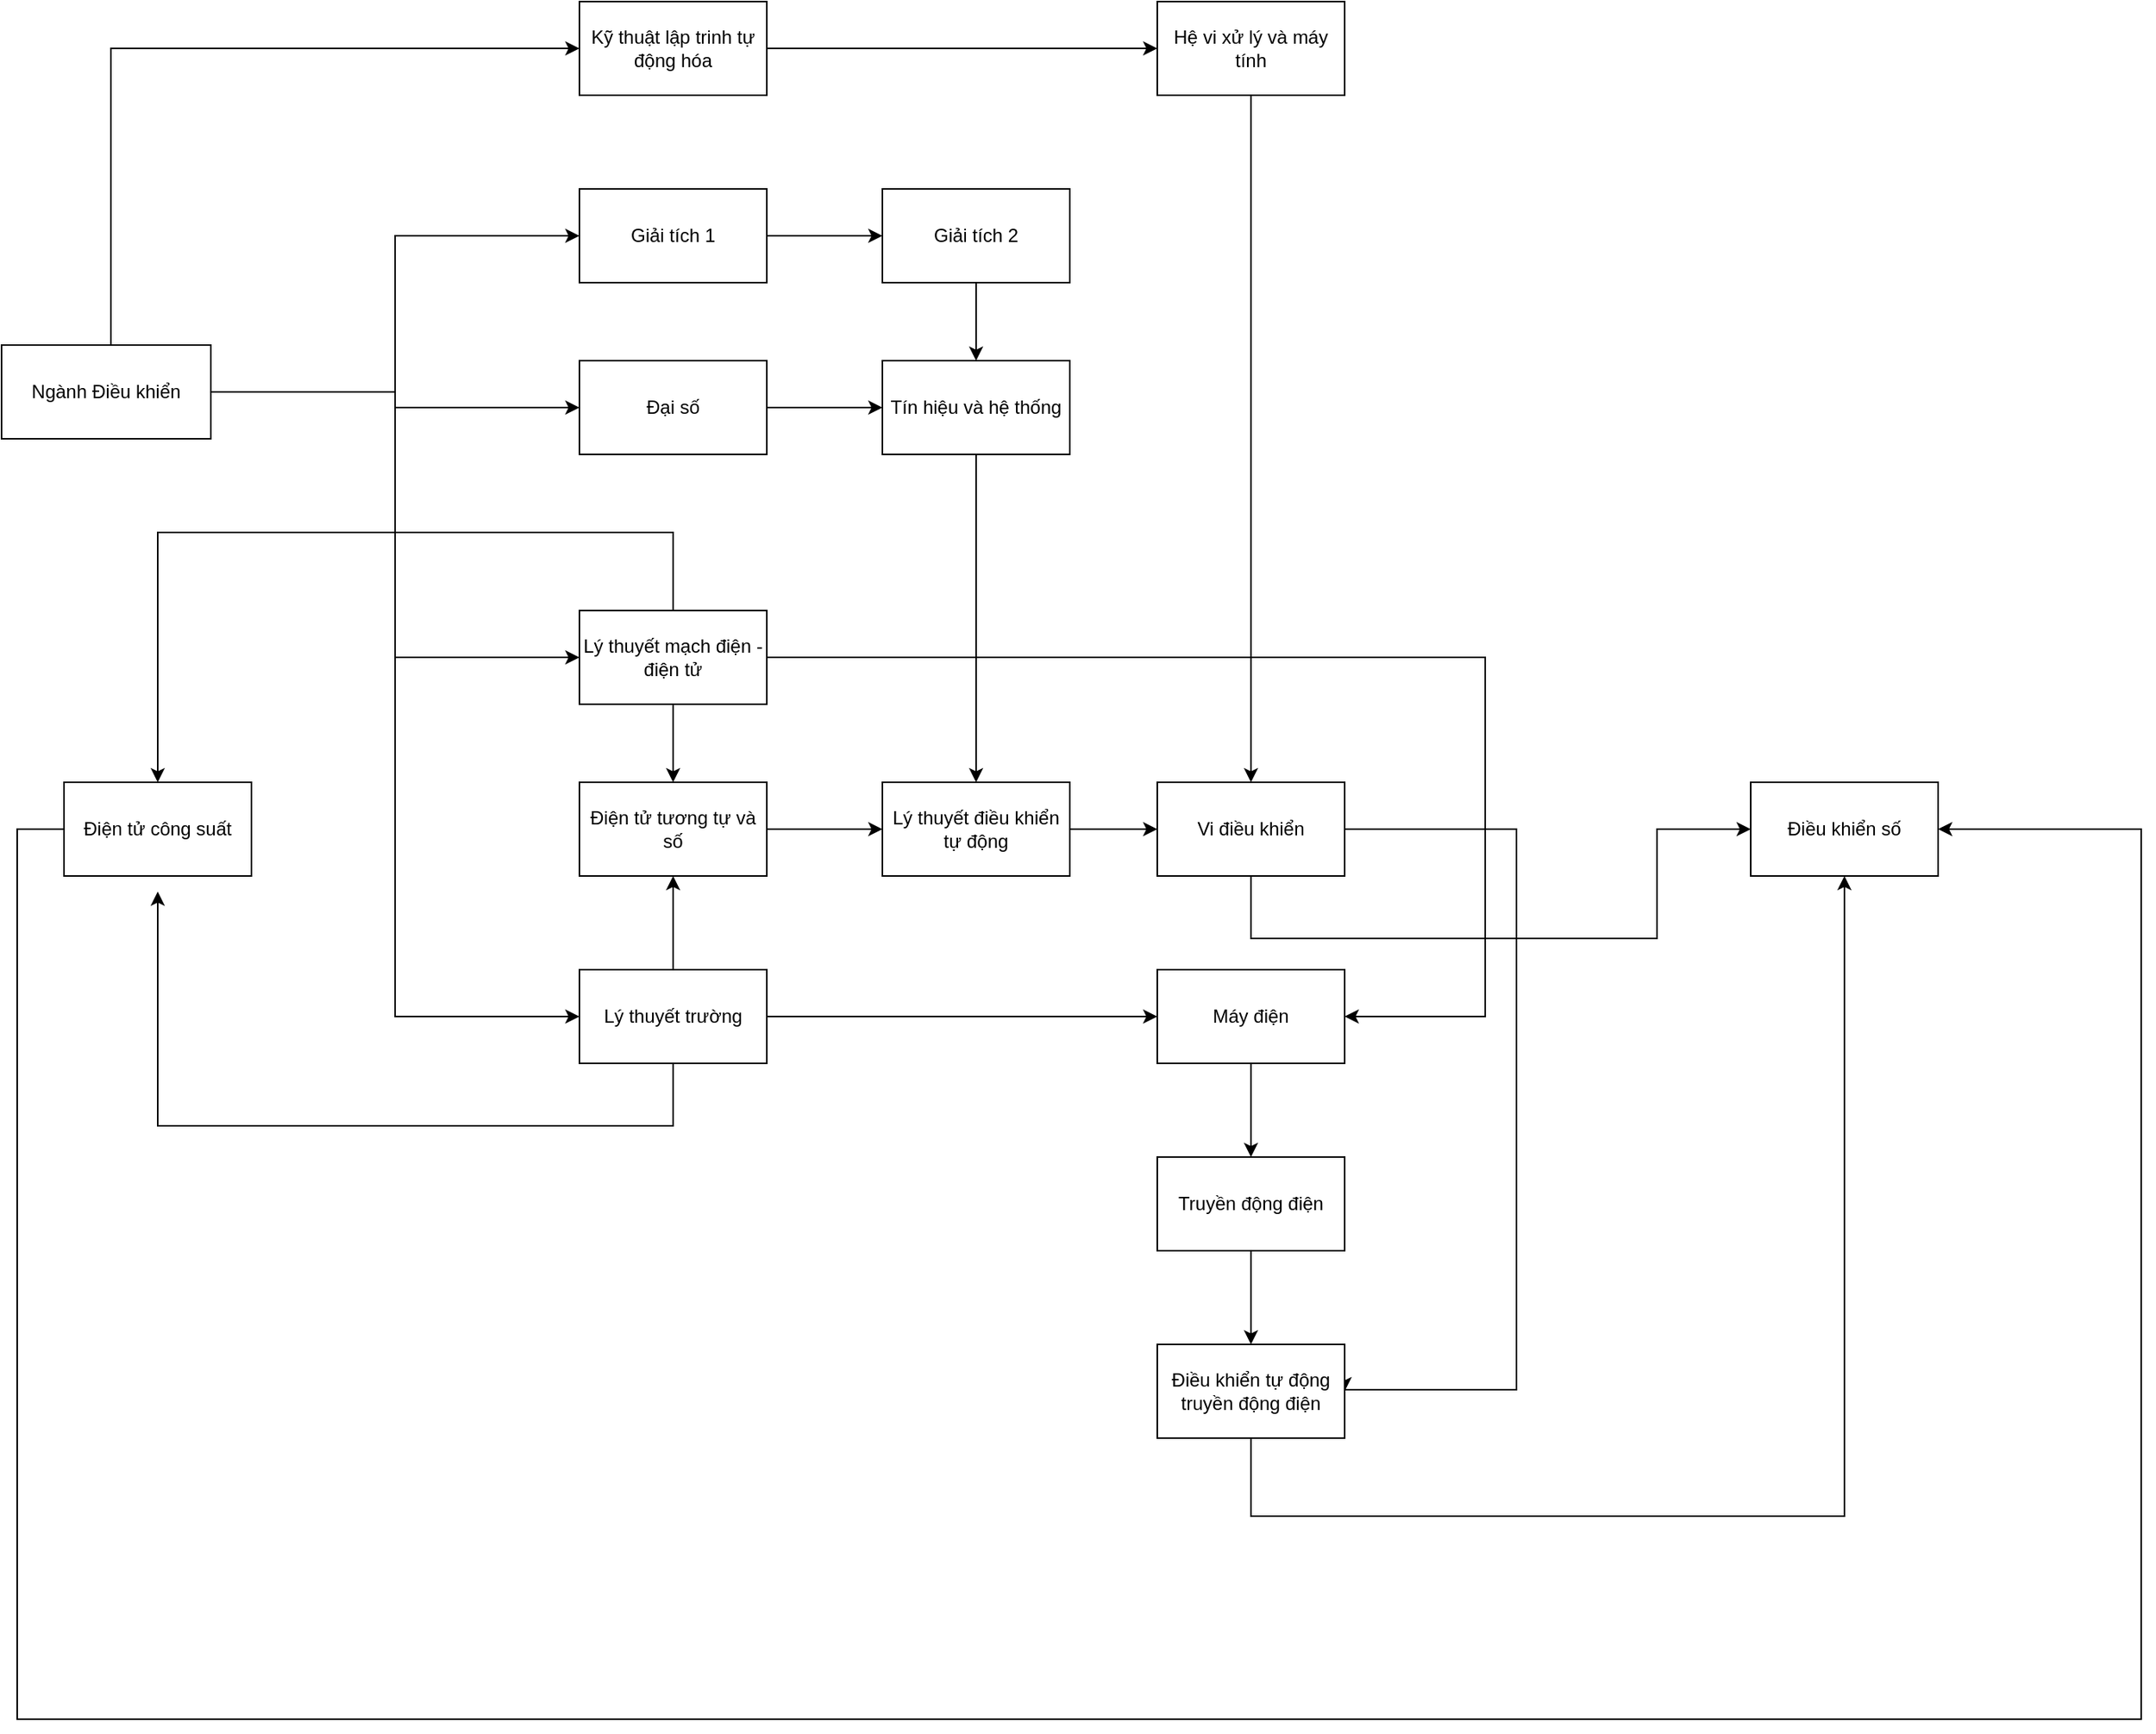 <mxfile version="14.0.0" type="github">
  <diagram id="MuLz1aEldgDBCyGS5bqm" name="Page-1">
    <mxGraphModel dx="1736" dy="2069" grid="1" gridSize="10" guides="1" tooltips="1" connect="1" arrows="1" fold="1" page="1" pageScale="1" pageWidth="827" pageHeight="1169" math="0" shadow="0">
      <root>
        <mxCell id="0" />
        <mxCell id="1" parent="0" />
        <mxCell id="7_i2ZA5TptighThSEuLO-18" style="edgeStyle=orthogonalEdgeStyle;rounded=0;orthogonalLoop=1;jettySize=auto;html=1;entryX=0;entryY=0.5;entryDx=0;entryDy=0;" edge="1" parent="1" source="7_i2ZA5TptighThSEuLO-1" target="7_i2ZA5TptighThSEuLO-15">
          <mxGeometry relative="1" as="geometry" />
        </mxCell>
        <mxCell id="7_i2ZA5TptighThSEuLO-20" style="edgeStyle=orthogonalEdgeStyle;rounded=0;orthogonalLoop=1;jettySize=auto;html=1;entryX=0;entryY=0.5;entryDx=0;entryDy=0;" edge="1" parent="1" source="7_i2ZA5TptighThSEuLO-1" target="7_i2ZA5TptighThSEuLO-2">
          <mxGeometry relative="1" as="geometry" />
        </mxCell>
        <mxCell id="7_i2ZA5TptighThSEuLO-22" style="edgeStyle=orthogonalEdgeStyle;rounded=0;orthogonalLoop=1;jettySize=auto;html=1;entryX=0;entryY=0.5;entryDx=0;entryDy=0;" edge="1" parent="1" source="7_i2ZA5TptighThSEuLO-1" target="7_i2ZA5TptighThSEuLO-21">
          <mxGeometry relative="1" as="geometry" />
        </mxCell>
        <mxCell id="7_i2ZA5TptighThSEuLO-24" style="edgeStyle=orthogonalEdgeStyle;rounded=0;orthogonalLoop=1;jettySize=auto;html=1;entryX=0;entryY=0.5;entryDx=0;entryDy=0;" edge="1" parent="1" source="7_i2ZA5TptighThSEuLO-1" target="7_i2ZA5TptighThSEuLO-5">
          <mxGeometry relative="1" as="geometry" />
        </mxCell>
        <mxCell id="7_i2ZA5TptighThSEuLO-37" style="edgeStyle=orthogonalEdgeStyle;rounded=0;orthogonalLoop=1;jettySize=auto;html=1;entryX=0;entryY=0.5;entryDx=0;entryDy=0;" edge="1" parent="1" source="7_i2ZA5TptighThSEuLO-1" target="7_i2ZA5TptighThSEuLO-35">
          <mxGeometry relative="1" as="geometry">
            <mxPoint x="257" y="-160" as="targetPoint" />
            <Array as="points">
              <mxPoint x="260" y="-150" />
            </Array>
          </mxGeometry>
        </mxCell>
        <mxCell id="7_i2ZA5TptighThSEuLO-1" value="Ngành Điều khiển" style="rounded=0;whiteSpace=wrap;html=1;" vertex="1" parent="1">
          <mxGeometry x="190" y="40" width="134" height="60" as="geometry" />
        </mxCell>
        <mxCell id="7_i2ZA5TptighThSEuLO-25" style="edgeStyle=orthogonalEdgeStyle;rounded=0;orthogonalLoop=1;jettySize=auto;html=1;entryX=0;entryY=0.5;entryDx=0;entryDy=0;" edge="1" parent="1" source="7_i2ZA5TptighThSEuLO-2" target="7_i2ZA5TptighThSEuLO-9">
          <mxGeometry relative="1" as="geometry" />
        </mxCell>
        <mxCell id="7_i2ZA5TptighThSEuLO-2" value="Đại số" style="rounded=0;whiteSpace=wrap;html=1;" vertex="1" parent="1">
          <mxGeometry x="560" y="50" width="120" height="60" as="geometry" />
        </mxCell>
        <mxCell id="7_i2ZA5TptighThSEuLO-8" value="" style="edgeStyle=orthogonalEdgeStyle;rounded=0;orthogonalLoop=1;jettySize=auto;html=1;" edge="1" parent="1" source="7_i2ZA5TptighThSEuLO-5" target="7_i2ZA5TptighThSEuLO-7">
          <mxGeometry relative="1" as="geometry" />
        </mxCell>
        <mxCell id="7_i2ZA5TptighThSEuLO-5" value="Giải tích 1" style="rounded=0;whiteSpace=wrap;html=1;" vertex="1" parent="1">
          <mxGeometry x="560" y="-60" width="120" height="60" as="geometry" />
        </mxCell>
        <mxCell id="7_i2ZA5TptighThSEuLO-10" value="" style="edgeStyle=orthogonalEdgeStyle;rounded=0;orthogonalLoop=1;jettySize=auto;html=1;" edge="1" parent="1" source="7_i2ZA5TptighThSEuLO-7" target="7_i2ZA5TptighThSEuLO-9">
          <mxGeometry relative="1" as="geometry" />
        </mxCell>
        <mxCell id="7_i2ZA5TptighThSEuLO-7" value="Giải tích 2&lt;br&gt;" style="rounded=0;whiteSpace=wrap;html=1;" vertex="1" parent="1">
          <mxGeometry x="754" y="-60" width="120" height="60" as="geometry" />
        </mxCell>
        <mxCell id="7_i2ZA5TptighThSEuLO-12" value="" style="edgeStyle=orthogonalEdgeStyle;rounded=0;orthogonalLoop=1;jettySize=auto;html=1;" edge="1" parent="1" source="7_i2ZA5TptighThSEuLO-9" target="7_i2ZA5TptighThSEuLO-11">
          <mxGeometry relative="1" as="geometry" />
        </mxCell>
        <mxCell id="7_i2ZA5TptighThSEuLO-9" value="Tín hiệu và hệ thống" style="rounded=0;whiteSpace=wrap;html=1;" vertex="1" parent="1">
          <mxGeometry x="754" y="50" width="120" height="60" as="geometry" />
        </mxCell>
        <mxCell id="7_i2ZA5TptighThSEuLO-28" style="edgeStyle=orthogonalEdgeStyle;rounded=0;orthogonalLoop=1;jettySize=auto;html=1;entryX=0;entryY=0.5;entryDx=0;entryDy=0;" edge="1" parent="1" source="7_i2ZA5TptighThSEuLO-11" target="7_i2ZA5TptighThSEuLO-27">
          <mxGeometry relative="1" as="geometry" />
        </mxCell>
        <mxCell id="7_i2ZA5TptighThSEuLO-11" value="Lý thuyết điều khiển tự động&lt;br&gt;" style="rounded=0;whiteSpace=wrap;html=1;" vertex="1" parent="1">
          <mxGeometry x="754" y="320" width="120" height="60" as="geometry" />
        </mxCell>
        <mxCell id="7_i2ZA5TptighThSEuLO-14" style="edgeStyle=orthogonalEdgeStyle;rounded=0;orthogonalLoop=1;jettySize=auto;html=1;entryX=0;entryY=0.5;entryDx=0;entryDy=0;" edge="1" parent="1" source="7_i2ZA5TptighThSEuLO-13" target="7_i2ZA5TptighThSEuLO-11">
          <mxGeometry relative="1" as="geometry" />
        </mxCell>
        <mxCell id="7_i2ZA5TptighThSEuLO-13" value="Điện tử tương tự và số" style="rounded=0;whiteSpace=wrap;html=1;" vertex="1" parent="1">
          <mxGeometry x="560" y="320" width="120" height="60" as="geometry" />
        </mxCell>
        <mxCell id="7_i2ZA5TptighThSEuLO-19" style="edgeStyle=orthogonalEdgeStyle;rounded=0;orthogonalLoop=1;jettySize=auto;html=1;" edge="1" parent="1" source="7_i2ZA5TptighThSEuLO-15" target="7_i2ZA5TptighThSEuLO-13">
          <mxGeometry relative="1" as="geometry" />
        </mxCell>
        <mxCell id="7_i2ZA5TptighThSEuLO-32" style="edgeStyle=orthogonalEdgeStyle;rounded=0;orthogonalLoop=1;jettySize=auto;html=1;entryX=1;entryY=0.5;entryDx=0;entryDy=0;" edge="1" parent="1" source="7_i2ZA5TptighThSEuLO-15" target="7_i2ZA5TptighThSEuLO-30">
          <mxGeometry relative="1" as="geometry">
            <Array as="points">
              <mxPoint x="1140" y="240" />
              <mxPoint x="1140" y="470" />
            </Array>
          </mxGeometry>
        </mxCell>
        <mxCell id="7_i2ZA5TptighThSEuLO-45" style="edgeStyle=orthogonalEdgeStyle;rounded=0;orthogonalLoop=1;jettySize=auto;html=1;entryX=0.5;entryY=0;entryDx=0;entryDy=0;" edge="1" parent="1" source="7_i2ZA5TptighThSEuLO-15" target="7_i2ZA5TptighThSEuLO-44">
          <mxGeometry relative="1" as="geometry">
            <Array as="points">
              <mxPoint x="620" y="160" />
              <mxPoint x="290" y="160" />
            </Array>
          </mxGeometry>
        </mxCell>
        <mxCell id="7_i2ZA5TptighThSEuLO-15" value="Lý thuyết mạch điện - điện tử" style="rounded=0;whiteSpace=wrap;html=1;" vertex="1" parent="1">
          <mxGeometry x="560" y="210" width="120" height="60" as="geometry" />
        </mxCell>
        <mxCell id="7_i2ZA5TptighThSEuLO-29" style="edgeStyle=orthogonalEdgeStyle;rounded=0;orthogonalLoop=1;jettySize=auto;html=1;" edge="1" parent="1" source="7_i2ZA5TptighThSEuLO-21" target="7_i2ZA5TptighThSEuLO-13">
          <mxGeometry relative="1" as="geometry" />
        </mxCell>
        <mxCell id="7_i2ZA5TptighThSEuLO-31" style="edgeStyle=orthogonalEdgeStyle;rounded=0;orthogonalLoop=1;jettySize=auto;html=1;" edge="1" parent="1" source="7_i2ZA5TptighThSEuLO-21" target="7_i2ZA5TptighThSEuLO-30">
          <mxGeometry relative="1" as="geometry" />
        </mxCell>
        <mxCell id="7_i2ZA5TptighThSEuLO-46" style="edgeStyle=orthogonalEdgeStyle;rounded=0;orthogonalLoop=1;jettySize=auto;html=1;" edge="1" parent="1" source="7_i2ZA5TptighThSEuLO-21">
          <mxGeometry relative="1" as="geometry">
            <mxPoint x="290" y="390" as="targetPoint" />
            <Array as="points">
              <mxPoint x="620" y="540" />
              <mxPoint x="290" y="540" />
            </Array>
          </mxGeometry>
        </mxCell>
        <mxCell id="7_i2ZA5TptighThSEuLO-21" value="Lý thuyết trường" style="rounded=0;whiteSpace=wrap;html=1;" vertex="1" parent="1">
          <mxGeometry x="560" y="440" width="120" height="60" as="geometry" />
        </mxCell>
        <mxCell id="7_i2ZA5TptighThSEuLO-43" style="edgeStyle=orthogonalEdgeStyle;rounded=0;orthogonalLoop=1;jettySize=auto;html=1;entryX=1;entryY=0.5;entryDx=0;entryDy=0;" edge="1" parent="1" source="7_i2ZA5TptighThSEuLO-27" target="7_i2ZA5TptighThSEuLO-41">
          <mxGeometry relative="1" as="geometry">
            <Array as="points">
              <mxPoint x="1160" y="350" />
              <mxPoint x="1160" y="709" />
              <mxPoint x="1050" y="709" />
            </Array>
          </mxGeometry>
        </mxCell>
        <mxCell id="7_i2ZA5TptighThSEuLO-48" style="edgeStyle=orthogonalEdgeStyle;rounded=0;orthogonalLoop=1;jettySize=auto;html=1;entryX=0;entryY=0.5;entryDx=0;entryDy=0;" edge="1" parent="1" source="7_i2ZA5TptighThSEuLO-27" target="7_i2ZA5TptighThSEuLO-47">
          <mxGeometry relative="1" as="geometry">
            <Array as="points">
              <mxPoint x="990" y="420" />
              <mxPoint x="1250" y="420" />
              <mxPoint x="1250" y="350" />
            </Array>
          </mxGeometry>
        </mxCell>
        <mxCell id="7_i2ZA5TptighThSEuLO-27" value="Vi điều khiển" style="rounded=0;whiteSpace=wrap;html=1;" vertex="1" parent="1">
          <mxGeometry x="930" y="320" width="120" height="60" as="geometry" />
        </mxCell>
        <mxCell id="7_i2ZA5TptighThSEuLO-40" style="edgeStyle=orthogonalEdgeStyle;rounded=0;orthogonalLoop=1;jettySize=auto;html=1;" edge="1" parent="1" source="7_i2ZA5TptighThSEuLO-30" target="7_i2ZA5TptighThSEuLO-39">
          <mxGeometry relative="1" as="geometry" />
        </mxCell>
        <mxCell id="7_i2ZA5TptighThSEuLO-30" value="Máy điện" style="rounded=0;whiteSpace=wrap;html=1;" vertex="1" parent="1">
          <mxGeometry x="930" y="440" width="120" height="60" as="geometry" />
        </mxCell>
        <mxCell id="7_i2ZA5TptighThSEuLO-34" style="edgeStyle=orthogonalEdgeStyle;rounded=0;orthogonalLoop=1;jettySize=auto;html=1;" edge="1" parent="1" source="7_i2ZA5TptighThSEuLO-33" target="7_i2ZA5TptighThSEuLO-27">
          <mxGeometry relative="1" as="geometry" />
        </mxCell>
        <mxCell id="7_i2ZA5TptighThSEuLO-33" value="Hệ vi xử lý và máy tính" style="rounded=0;whiteSpace=wrap;html=1;" vertex="1" parent="1">
          <mxGeometry x="930" y="-180" width="120" height="60" as="geometry" />
        </mxCell>
        <mxCell id="7_i2ZA5TptighThSEuLO-38" style="edgeStyle=orthogonalEdgeStyle;rounded=0;orthogonalLoop=1;jettySize=auto;html=1;" edge="1" parent="1" source="7_i2ZA5TptighThSEuLO-35" target="7_i2ZA5TptighThSEuLO-33">
          <mxGeometry relative="1" as="geometry" />
        </mxCell>
        <mxCell id="7_i2ZA5TptighThSEuLO-35" value="Kỹ thuật lập trinh tự động hóa" style="rounded=0;whiteSpace=wrap;html=1;" vertex="1" parent="1">
          <mxGeometry x="560" y="-180" width="120" height="60" as="geometry" />
        </mxCell>
        <mxCell id="7_i2ZA5TptighThSEuLO-42" style="edgeStyle=orthogonalEdgeStyle;rounded=0;orthogonalLoop=1;jettySize=auto;html=1;" edge="1" parent="1" source="7_i2ZA5TptighThSEuLO-39" target="7_i2ZA5TptighThSEuLO-41">
          <mxGeometry relative="1" as="geometry" />
        </mxCell>
        <mxCell id="7_i2ZA5TptighThSEuLO-39" value="Truyền động điện" style="rounded=0;whiteSpace=wrap;html=1;" vertex="1" parent="1">
          <mxGeometry x="930" y="560" width="120" height="60" as="geometry" />
        </mxCell>
        <mxCell id="7_i2ZA5TptighThSEuLO-50" style="edgeStyle=orthogonalEdgeStyle;rounded=0;orthogonalLoop=1;jettySize=auto;html=1;" edge="1" parent="1" source="7_i2ZA5TptighThSEuLO-41" target="7_i2ZA5TptighThSEuLO-47">
          <mxGeometry relative="1" as="geometry">
            <Array as="points">
              <mxPoint x="990" y="790" />
              <mxPoint x="1370" y="790" />
            </Array>
          </mxGeometry>
        </mxCell>
        <mxCell id="7_i2ZA5TptighThSEuLO-41" value="Điều khiển tự động truyền động điện" style="rounded=0;whiteSpace=wrap;html=1;" vertex="1" parent="1">
          <mxGeometry x="930" y="680" width="120" height="60" as="geometry" />
        </mxCell>
        <mxCell id="7_i2ZA5TptighThSEuLO-49" style="edgeStyle=orthogonalEdgeStyle;rounded=0;orthogonalLoop=1;jettySize=auto;html=1;entryX=1;entryY=0.5;entryDx=0;entryDy=0;" edge="1" parent="1" source="7_i2ZA5TptighThSEuLO-44" target="7_i2ZA5TptighThSEuLO-47">
          <mxGeometry relative="1" as="geometry">
            <Array as="points">
              <mxPoint x="200" y="350" />
              <mxPoint x="200" y="920" />
              <mxPoint x="1560" y="920" />
              <mxPoint x="1560" y="350" />
            </Array>
          </mxGeometry>
        </mxCell>
        <mxCell id="7_i2ZA5TptighThSEuLO-44" value="Điện tử công suất" style="rounded=0;whiteSpace=wrap;html=1;" vertex="1" parent="1">
          <mxGeometry x="230" y="320" width="120" height="60" as="geometry" />
        </mxCell>
        <mxCell id="7_i2ZA5TptighThSEuLO-47" value="Điều khiển số" style="rounded=0;whiteSpace=wrap;html=1;" vertex="1" parent="1">
          <mxGeometry x="1310" y="320" width="120" height="60" as="geometry" />
        </mxCell>
      </root>
    </mxGraphModel>
  </diagram>
</mxfile>
